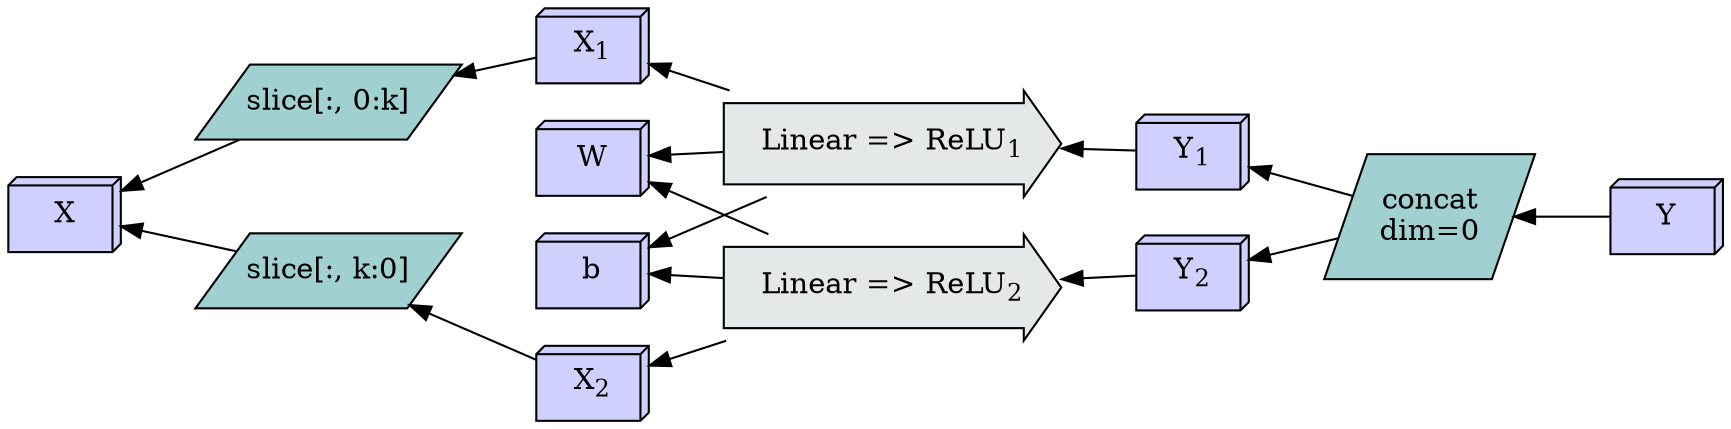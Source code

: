 digraph D {
    rankdir=RL;
    X, X_1, X_2, W, b, Y, Y_1, Y_2 [shape=box3d, fillcolor="#d0d0ff", style=filled];
    Op_1, Op_2 [
        shape=rarrow,
        margin=0.25,
        style=filled,
        fillcolor="#E5E8E8",
    ];

    SX1 [
      label=<slice[:, 0:k]>,
      margin=0,
      shape=parallelogram,
      style=filled,
      fillcolor="#a0d0d0",
      color=black,
    ];
    SX2 [
      label=<slice[:, k:0]>,
      margin=0,
      shape=parallelogram,
      style=filled,
      fillcolor="#a0d0d0",
      color=black,
    ];

    SX1 -> X;
    SX2 -> X;

    X_1 [label=<X<sub>1</sub>>];
    X_2 [label=<X<sub>2</sub>>];

    X_1 -> SX1;
    X_2 -> SX2;

    Op_1 [label=<Linear =&gt; ReLU<sub>1</sub>>];
    Op_2 [label=<Linear =&gt; ReLU<sub>2</sub>>];

    Y_1 [label=<Y<sub>1</sub>>];
    Y_2 [label=<Y<sub>2</sub>>];

    Op_1 -> X_1;
    Op_1 -> W;
    Op_1 -> b;
    Y_1 -> Op_1;

    Op_2 -> X_2;
    Op_2 -> W;
    Op_2 -> b;
    Y_2 -> Op_2;

    SY [
      label=<
         <table border="0" cellspacing="0" cellpadding="0">
           <tr><td>concat</td></tr>
           <tr><td>dim=0</td></tr>
           </table>
      >,
      margin=0,
      shape=parallelogram,
      style=filled,
      fillcolor="#a0d0d0",
      color=black,
    ];

    SY -> Y_1;
    SY -> Y_2;

    Y -> SY;
}
